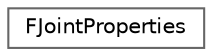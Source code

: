 digraph "类继承关系图"
{
 // INTERACTIVE_SVG=YES
 // LATEX_PDF_SIZE
  bgcolor="transparent";
  edge [fontname=Helvetica,fontsize=10,labelfontname=Helvetica,labelfontsize=10];
  node [fontname=Helvetica,fontsize=10,shape=box,height=0.2,width=0.4];
  rankdir="LR";
  Node0 [id="Node000000",label="FJointProperties",height=0.2,width=0.4,color="grey40", fillcolor="white", style="filled",URL="$d9/df5/structFJointProperties.html",tooltip=" "];
}
